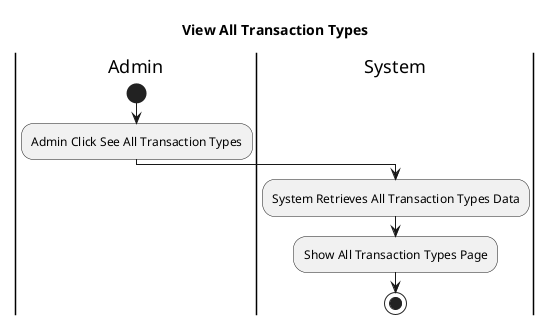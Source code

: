 @startuml
title View All Transaction Types
|Admin|
start 
    :Admin Click See All Transaction Types;
|System|
    :System Retrieves All Transaction Types Data;
    :Show All Transaction Types Page;
    stop

@enduml